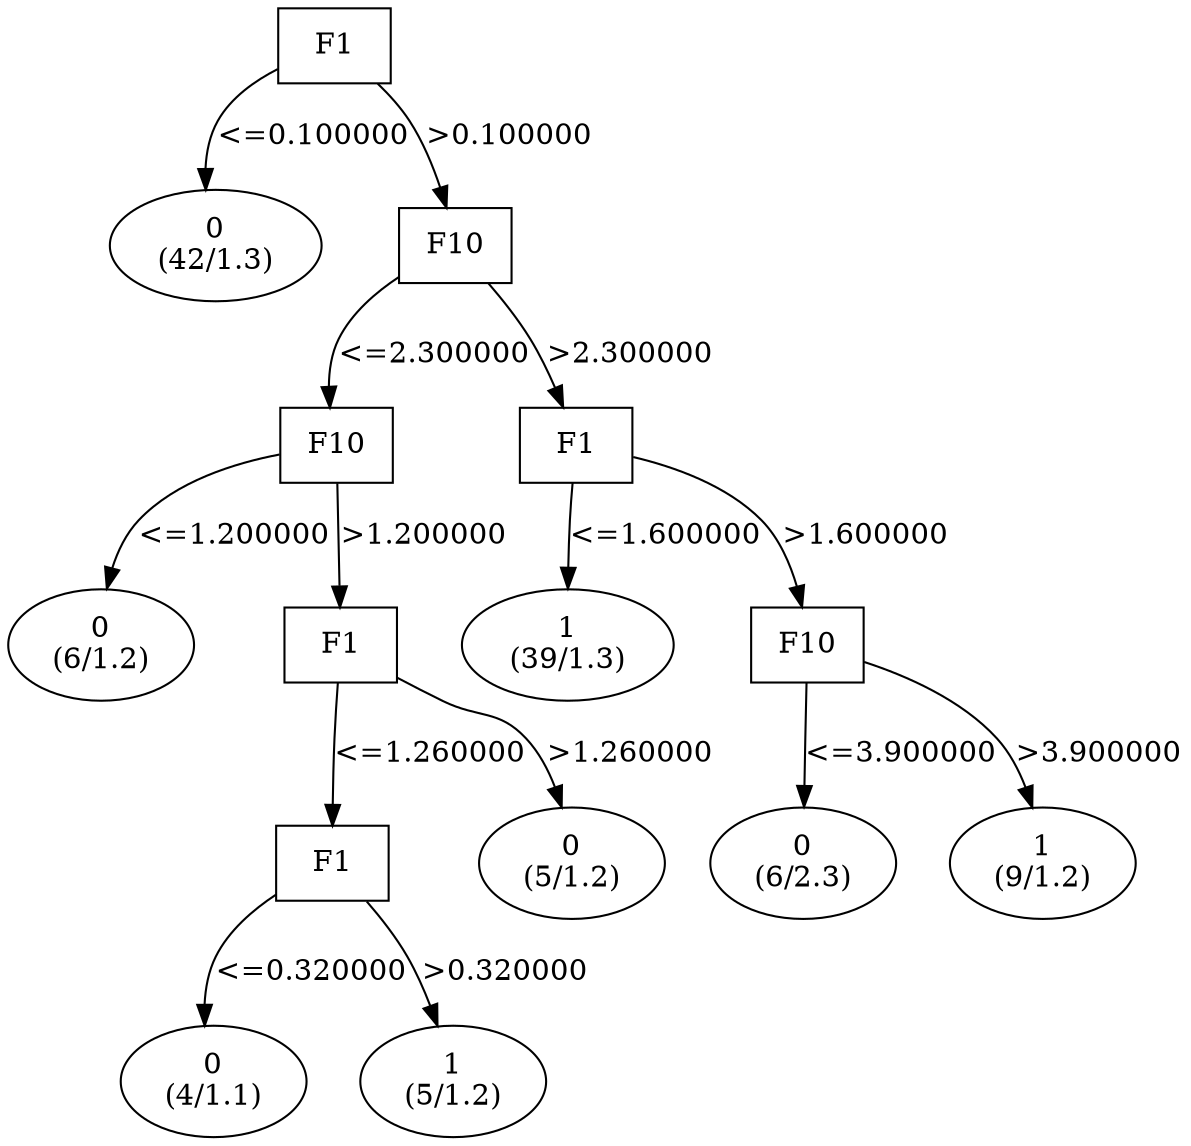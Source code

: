 digraph YaDT {
n0 [ shape=box, label="F1\n"]
n0 -> n1 [label="<=0.100000"]
n1 [ shape=ellipse, label="0\n(42/1.3)"]
n0 -> n2 [label=">0.100000"]
n2 [ shape=box, label="F10\n"]
n2 -> n3 [label="<=2.300000"]
n3 [ shape=box, label="F10\n"]
n3 -> n4 [label="<=1.200000"]
n4 [ shape=ellipse, label="0\n(6/1.2)"]
n3 -> n5 [label=">1.200000"]
n5 [ shape=box, label="F1\n"]
n5 -> n6 [label="<=1.260000"]
n6 [ shape=box, label="F1\n"]
n6 -> n7 [label="<=0.320000"]
n7 [ shape=ellipse, label="0\n(4/1.1)"]
n6 -> n8 [label=">0.320000"]
n8 [ shape=ellipse, label="1\n(5/1.2)"]
n5 -> n10 [label=">1.260000"]
n10 [ shape=ellipse, label="0\n(5/1.2)"]
n2 -> n13 [label=">2.300000"]
n13 [ shape=box, label="F1\n"]
n13 -> n14 [label="<=1.600000"]
n14 [ shape=ellipse, label="1\n(39/1.3)"]
n13 -> n15 [label=">1.600000"]
n15 [ shape=box, label="F10\n"]
n15 -> n16 [label="<=3.900000"]
n16 [ shape=ellipse, label="0\n(6/2.3)"]
n15 -> n17 [label=">3.900000"]
n17 [ shape=ellipse, label="1\n(9/1.2)"]
}

